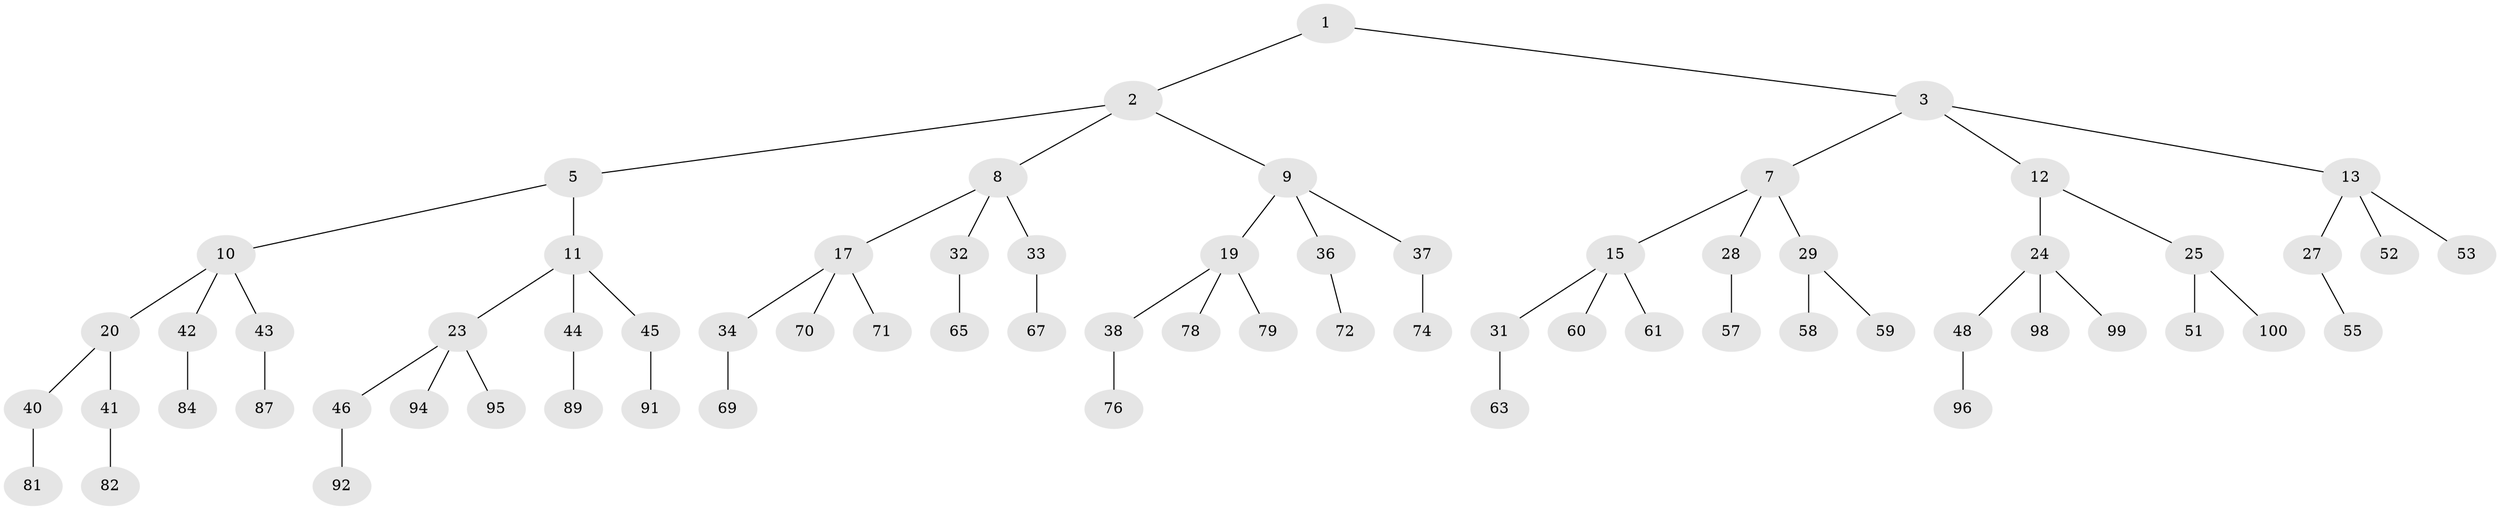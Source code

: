 // original degree distribution, {2: 0.02, 3: 0.48, 1: 0.5}
// Generated by graph-tools (version 1.1) at 2025/38/02/21/25 10:38:56]
// undirected, 69 vertices, 68 edges
graph export_dot {
graph [start="1"]
  node [color=gray90,style=filled];
  1;
  2 [latent=1,super="+4"];
  3 [latent=1,super="+6"];
  5 [latent=0.5];
  7 [latent=0.5,super="+14"];
  8 [latent=0.333333,super="+16"];
  9 [latent=0.333333,super="+18"];
  10 [latent=0.333333,super="+21"];
  11 [latent=0.333333,super="+22"];
  12 [latent=0.333333];
  13 [latent=0.333333,super="+26"];
  15 [latent=0.333333,super="+30"];
  17 [latent=0.25,super="+35"];
  19 [latent=0.25,super="+39"];
  20 [latent=0.25];
  23 [latent=0.25,super="+47"];
  24 [latent=0.25,super="+49"];
  25 [latent=0.25,super="+50"];
  27 [latent=0.25,super="+54"];
  28 [latent=0.25,super="+56"];
  29 [latent=0.25];
  31 [latent=0.25,super="+62"];
  32 [latent=0.2,super="+64"];
  33 [latent=0.2,super="+66"];
  34 [latent=0.2,super="+68"];
  36 [latent=0.2,super="+73"];
  37 [latent=0.2,super="+75"];
  38 [latent=0.2,super="+77"];
  40 [latent=0.2,super="+80"];
  41 [latent=0.2,super="+83"];
  42 [latent=0.2,super="+85"];
  43 [latent=0.2,super="+86"];
  44 [latent=0.2,super="+88"];
  45 [latent=0.2,super="+90"];
  46 [latent=0.2,super="+93"];
  48 [latent=0.2,super="+97"];
  51 [latent=0.2];
  52 [latent=0.2];
  53 [latent=0.2];
  55 [latent=0.2];
  57 [latent=0.2];
  58 [latent=0.2];
  59 [latent=0.2];
  60 [latent=0.2];
  61 [latent=0.2];
  63 [latent=0.2];
  65 [latent=0.166667];
  67 [latent=0.166667];
  69 [latent=0.166667];
  70 [latent=0.166667];
  71 [latent=0.166667];
  72 [latent=0.166667];
  74 [latent=0.166667];
  76 [latent=0.166667];
  78 [latent=0.166667];
  79 [latent=0.166667];
  81 [latent=0.166667];
  82 [latent=0.166667];
  84 [latent=0.166667];
  87 [latent=0.166667];
  89 [latent=0.166667];
  91 [latent=0.166667];
  92 [latent=0.166667];
  94 [latent=0.166667];
  95 [latent=0.166667];
  96 [latent=0.166667];
  98 [latent=0.166667];
  99 [latent=0.166667];
  100 [latent=0.166667];
  1 -- 2;
  1 -- 3;
  2 -- 5;
  2 -- 8;
  2 -- 9;
  3 -- 7;
  3 -- 12;
  3 -- 13;
  5 -- 10;
  5 -- 11;
  7 -- 15;
  7 -- 28;
  7 -- 29;
  8 -- 17;
  8 -- 33;
  8 -- 32;
  9 -- 19;
  9 -- 36;
  9 -- 37;
  10 -- 20;
  10 -- 43;
  10 -- 42;
  11 -- 23;
  11 -- 44;
  11 -- 45;
  12 -- 24;
  12 -- 25;
  13 -- 27;
  13 -- 53;
  13 -- 52;
  15 -- 31;
  15 -- 60;
  15 -- 61;
  17 -- 34;
  17 -- 70;
  17 -- 71;
  19 -- 38;
  19 -- 78;
  19 -- 79;
  20 -- 40;
  20 -- 41;
  23 -- 46;
  23 -- 95;
  23 -- 94;
  24 -- 48;
  24 -- 98;
  24 -- 99;
  25 -- 51;
  25 -- 100;
  27 -- 55;
  28 -- 57;
  29 -- 58;
  29 -- 59;
  31 -- 63;
  32 -- 65;
  33 -- 67;
  34 -- 69;
  36 -- 72;
  37 -- 74;
  38 -- 76;
  40 -- 81;
  41 -- 82;
  42 -- 84;
  43 -- 87;
  44 -- 89;
  45 -- 91;
  46 -- 92;
  48 -- 96;
}
